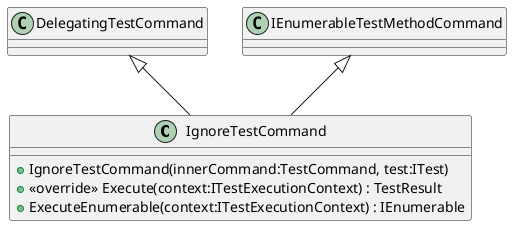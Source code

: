 @startuml
class IgnoreTestCommand {
    + IgnoreTestCommand(innerCommand:TestCommand, test:ITest)
    + <<override>> Execute(context:ITestExecutionContext) : TestResult
    + ExecuteEnumerable(context:ITestExecutionContext) : IEnumerable
}
DelegatingTestCommand <|-- IgnoreTestCommand
IEnumerableTestMethodCommand <|-- IgnoreTestCommand
@enduml
